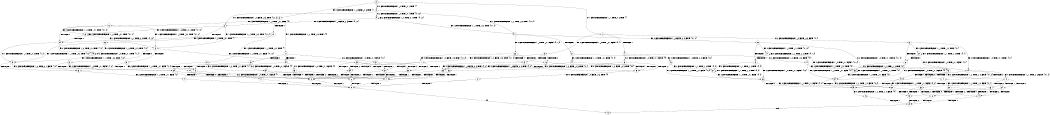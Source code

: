 digraph BCG {
size = "7, 10.5";
center = TRUE;
node [shape = circle];
0 [peripheries = 2];
0 -> 1 [label = "EX !1 !ATOMIC_EXCH_BRANCH (1, +1, TRUE, +0, 2, TRUE) !{}"];
0 -> 2 [label = "EX !2 !ATOMIC_EXCH_BRANCH (1, +0, TRUE, +0, 1, TRUE) !{}"];
0 -> 3 [label = "EX !0 !ATOMIC_EXCH_BRANCH (1, +0, FALSE, +0, 3, TRUE) !{}"];
1 -> 4 [label = "TERMINATE !1"];
1 -> 5 [label = "EX !2 !ATOMIC_EXCH_BRANCH (1, +0, TRUE, +0, 1, FALSE) !{0, 1}"];
1 -> 6 [label = "EX !0 !ATOMIC_EXCH_BRANCH (1, +0, FALSE, +0, 3, FALSE) !{0, 1}"];
2 -> 7 [label = "EX !1 !ATOMIC_EXCH_BRANCH (1, +1, TRUE, +0, 2, TRUE) !{0, 1, 2}"];
2 -> 8 [label = "EX !0 !ATOMIC_EXCH_BRANCH (1, +0, FALSE, +0, 3, TRUE) !{0, 1, 2}"];
2 -> 9 [label = "EX !2 !ATOMIC_EXCH_BRANCH (1, +0, TRUE, +0, 1, TRUE) !{0, 1, 2}"];
3 -> 10 [label = "TERMINATE !0"];
3 -> 11 [label = "EX !1 !ATOMIC_EXCH_BRANCH (1, +1, TRUE, +0, 2, TRUE) !{0}"];
3 -> 12 [label = "EX !2 !ATOMIC_EXCH_BRANCH (1, +0, TRUE, +0, 1, TRUE) !{0}"];
4 -> 13 [label = "EX !2 !ATOMIC_EXCH_BRANCH (1, +0, TRUE, +0, 1, FALSE) !{0}"];
4 -> 14 [label = "EX !0 !ATOMIC_EXCH_BRANCH (1, +0, FALSE, +0, 3, FALSE) !{0}"];
5 -> 15 [label = "TERMINATE !1"];
5 -> 16 [label = "TERMINATE !2"];
5 -> 17 [label = "EX !0 !ATOMIC_EXCH_BRANCH (1, +0, FALSE, +0, 3, TRUE) !{0, 1, 2}"];
6 -> 18 [label = "TERMINATE !1"];
6 -> 19 [label = "EX !2 !ATOMIC_EXCH_BRANCH (1, +0, TRUE, +0, 1, FALSE) !{0, 1}"];
6 -> 20 [label = "EX !0 !ATOMIC_EXCH_BRANCH (1, +1, TRUE, +1, 2, TRUE) !{0, 1}"];
7 -> 21 [label = "TERMINATE !1"];
7 -> 22 [label = "EX !0 !ATOMIC_EXCH_BRANCH (1, +0, FALSE, +0, 3, FALSE) !{0, 1, 2}"];
7 -> 23 [label = "EX !2 !ATOMIC_EXCH_BRANCH (1, +0, TRUE, +0, 1, FALSE) !{0, 1, 2}"];
8 -> 24 [label = "TERMINATE !0"];
8 -> 25 [label = "EX !1 !ATOMIC_EXCH_BRANCH (1, +1, TRUE, +0, 2, TRUE) !{0, 1, 2}"];
8 -> 26 [label = "EX !2 !ATOMIC_EXCH_BRANCH (1, +0, TRUE, +0, 1, TRUE) !{0, 1, 2}"];
9 -> 7 [label = "EX !1 !ATOMIC_EXCH_BRANCH (1, +1, TRUE, +0, 2, TRUE) !{0, 1, 2}"];
9 -> 8 [label = "EX !0 !ATOMIC_EXCH_BRANCH (1, +0, FALSE, +0, 3, TRUE) !{0, 1, 2}"];
9 -> 9 [label = "EX !2 !ATOMIC_EXCH_BRANCH (1, +0, TRUE, +0, 1, TRUE) !{0, 1, 2}"];
10 -> 27 [label = "EX !1 !ATOMIC_EXCH_BRANCH (1, +1, TRUE, +0, 2, TRUE) !{}"];
10 -> 28 [label = "EX !2 !ATOMIC_EXCH_BRANCH (1, +0, TRUE, +0, 1, TRUE) !{}"];
11 -> 29 [label = "TERMINATE !1"];
11 -> 30 [label = "TERMINATE !0"];
11 -> 31 [label = "EX !2 !ATOMIC_EXCH_BRANCH (1, +0, TRUE, +0, 1, FALSE) !{0, 1}"];
12 -> 24 [label = "TERMINATE !0"];
12 -> 25 [label = "EX !1 !ATOMIC_EXCH_BRANCH (1, +1, TRUE, +0, 2, TRUE) !{0, 1, 2}"];
12 -> 26 [label = "EX !2 !ATOMIC_EXCH_BRANCH (1, +0, TRUE, +0, 1, TRUE) !{0, 1, 2}"];
13 -> 32 [label = "TERMINATE !2"];
13 -> 33 [label = "EX !0 !ATOMIC_EXCH_BRANCH (1, +0, FALSE, +0, 3, TRUE) !{0, 2}"];
14 -> 34 [label = "EX !2 !ATOMIC_EXCH_BRANCH (1, +0, TRUE, +0, 1, FALSE) !{0}"];
14 -> 35 [label = "EX !0 !ATOMIC_EXCH_BRANCH (1, +1, TRUE, +1, 2, TRUE) !{0}"];
15 -> 32 [label = "TERMINATE !2"];
15 -> 33 [label = "EX !0 !ATOMIC_EXCH_BRANCH (1, +0, FALSE, +0, 3, TRUE) !{0, 2}"];
16 -> 32 [label = "TERMINATE !1"];
16 -> 36 [label = "EX !0 !ATOMIC_EXCH_BRANCH (1, +0, FALSE, +0, 3, TRUE) !{0, 1}"];
17 -> 37 [label = "TERMINATE !1"];
17 -> 38 [label = "TERMINATE !2"];
17 -> 39 [label = "TERMINATE !0"];
18 -> 34 [label = "EX !2 !ATOMIC_EXCH_BRANCH (1, +0, TRUE, +0, 1, FALSE) !{0}"];
18 -> 35 [label = "EX !0 !ATOMIC_EXCH_BRANCH (1, +1, TRUE, +1, 2, TRUE) !{0}"];
19 -> 40 [label = "TERMINATE !1"];
19 -> 41 [label = "TERMINATE !2"];
19 -> 42 [label = "EX !0 !ATOMIC_EXCH_BRANCH (1, +1, TRUE, +1, 2, FALSE) !{0, 1, 2}"];
20 -> 18 [label = "TERMINATE !1"];
20 -> 19 [label = "EX !2 !ATOMIC_EXCH_BRANCH (1, +0, TRUE, +0, 1, FALSE) !{0, 1}"];
20 -> 20 [label = "EX !0 !ATOMIC_EXCH_BRANCH (1, +1, TRUE, +1, 2, TRUE) !{0, 1}"];
21 -> 43 [label = "EX !0 !ATOMIC_EXCH_BRANCH (1, +0, FALSE, +0, 3, FALSE) !{0, 2}"];
21 -> 44 [label = "EX !2 !ATOMIC_EXCH_BRANCH (1, +0, TRUE, +0, 1, FALSE) !{0, 2}"];
22 -> 45 [label = "TERMINATE !1"];
22 -> 46 [label = "EX !2 !ATOMIC_EXCH_BRANCH (1, +0, TRUE, +0, 1, FALSE) !{0, 1, 2}"];
22 -> 47 [label = "EX !0 !ATOMIC_EXCH_BRANCH (1, +1, TRUE, +1, 2, TRUE) !{0, 1, 2}"];
23 -> 15 [label = "TERMINATE !1"];
23 -> 16 [label = "TERMINATE !2"];
23 -> 17 [label = "EX !0 !ATOMIC_EXCH_BRANCH (1, +0, FALSE, +0, 3, TRUE) !{0, 1, 2}"];
24 -> 48 [label = "EX !1 !ATOMIC_EXCH_BRANCH (1, +1, TRUE, +0, 2, TRUE) !{1, 2}"];
24 -> 49 [label = "EX !2 !ATOMIC_EXCH_BRANCH (1, +0, TRUE, +0, 1, TRUE) !{1, 2}"];
25 -> 50 [label = "TERMINATE !1"];
25 -> 51 [label = "TERMINATE !0"];
25 -> 52 [label = "EX !2 !ATOMIC_EXCH_BRANCH (1, +0, TRUE, +0, 1, FALSE) !{0, 1, 2}"];
26 -> 24 [label = "TERMINATE !0"];
26 -> 25 [label = "EX !1 !ATOMIC_EXCH_BRANCH (1, +1, TRUE, +0, 2, TRUE) !{0, 1, 2}"];
26 -> 26 [label = "EX !2 !ATOMIC_EXCH_BRANCH (1, +0, TRUE, +0, 1, TRUE) !{0, 1, 2}"];
27 -> 53 [label = "TERMINATE !1"];
27 -> 54 [label = "EX !2 !ATOMIC_EXCH_BRANCH (1, +0, TRUE, +0, 1, FALSE) !{1}"];
28 -> 48 [label = "EX !1 !ATOMIC_EXCH_BRANCH (1, +1, TRUE, +0, 2, TRUE) !{1, 2}"];
28 -> 49 [label = "EX !2 !ATOMIC_EXCH_BRANCH (1, +0, TRUE, +0, 1, TRUE) !{1, 2}"];
29 -> 53 [label = "TERMINATE !0"];
29 -> 55 [label = "EX !2 !ATOMIC_EXCH_BRANCH (1, +0, TRUE, +0, 1, FALSE) !{0}"];
30 -> 53 [label = "TERMINATE !1"];
30 -> 54 [label = "EX !2 !ATOMIC_EXCH_BRANCH (1, +0, TRUE, +0, 1, FALSE) !{1}"];
31 -> 37 [label = "TERMINATE !1"];
31 -> 38 [label = "TERMINATE !2"];
31 -> 39 [label = "TERMINATE !0"];
32 -> 56 [label = "EX !0 !ATOMIC_EXCH_BRANCH (1, +0, FALSE, +0, 3, TRUE) !{0}"];
33 -> 57 [label = "TERMINATE !2"];
33 -> 58 [label = "TERMINATE !0"];
34 -> 59 [label = "TERMINATE !2"];
34 -> 60 [label = "EX !0 !ATOMIC_EXCH_BRANCH (1, +1, TRUE, +1, 2, FALSE) !{0, 2}"];
35 -> 34 [label = "EX !2 !ATOMIC_EXCH_BRANCH (1, +0, TRUE, +0, 1, FALSE) !{0}"];
35 -> 35 [label = "EX !0 !ATOMIC_EXCH_BRANCH (1, +1, TRUE, +1, 2, TRUE) !{0}"];
36 -> 57 [label = "TERMINATE !1"];
36 -> 61 [label = "TERMINATE !0"];
37 -> 57 [label = "TERMINATE !2"];
37 -> 58 [label = "TERMINATE !0"];
38 -> 57 [label = "TERMINATE !1"];
38 -> 61 [label = "TERMINATE !0"];
39 -> 58 [label = "TERMINATE !1"];
39 -> 61 [label = "TERMINATE !2"];
40 -> 59 [label = "TERMINATE !2"];
40 -> 60 [label = "EX !0 !ATOMIC_EXCH_BRANCH (1, +1, TRUE, +1, 2, FALSE) !{0, 2}"];
41 -> 59 [label = "TERMINATE !1"];
41 -> 62 [label = "EX !0 !ATOMIC_EXCH_BRANCH (1, +1, TRUE, +1, 2, FALSE) !{0, 1}"];
42 -> 63 [label = "TERMINATE !1"];
42 -> 64 [label = "TERMINATE !2"];
42 -> 65 [label = "TERMINATE !0"];
43 -> 66 [label = "EX !2 !ATOMIC_EXCH_BRANCH (1, +0, TRUE, +0, 1, FALSE) !{0, 2}"];
43 -> 67 [label = "EX !0 !ATOMIC_EXCH_BRANCH (1, +1, TRUE, +1, 2, TRUE) !{0, 2}"];
44 -> 32 [label = "TERMINATE !2"];
44 -> 33 [label = "EX !0 !ATOMIC_EXCH_BRANCH (1, +0, FALSE, +0, 3, TRUE) !{0, 2}"];
45 -> 66 [label = "EX !2 !ATOMIC_EXCH_BRANCH (1, +0, TRUE, +0, 1, FALSE) !{0, 2}"];
45 -> 67 [label = "EX !0 !ATOMIC_EXCH_BRANCH (1, +1, TRUE, +1, 2, TRUE) !{0, 2}"];
46 -> 40 [label = "TERMINATE !1"];
46 -> 41 [label = "TERMINATE !2"];
46 -> 42 [label = "EX !0 !ATOMIC_EXCH_BRANCH (1, +1, TRUE, +1, 2, FALSE) !{0, 1, 2}"];
47 -> 45 [label = "TERMINATE !1"];
47 -> 46 [label = "EX !2 !ATOMIC_EXCH_BRANCH (1, +0, TRUE, +0, 1, FALSE) !{0, 1, 2}"];
47 -> 47 [label = "EX !0 !ATOMIC_EXCH_BRANCH (1, +1, TRUE, +1, 2, TRUE) !{0, 1, 2}"];
48 -> 68 [label = "TERMINATE !1"];
48 -> 69 [label = "EX !2 !ATOMIC_EXCH_BRANCH (1, +0, TRUE, +0, 1, FALSE) !{1, 2}"];
49 -> 48 [label = "EX !1 !ATOMIC_EXCH_BRANCH (1, +1, TRUE, +0, 2, TRUE) !{1, 2}"];
49 -> 49 [label = "EX !2 !ATOMIC_EXCH_BRANCH (1, +0, TRUE, +0, 1, TRUE) !{1, 2}"];
50 -> 68 [label = "TERMINATE !0"];
50 -> 70 [label = "EX !2 !ATOMIC_EXCH_BRANCH (1, +0, TRUE, +0, 1, FALSE) !{0, 2}"];
51 -> 68 [label = "TERMINATE !1"];
51 -> 69 [label = "EX !2 !ATOMIC_EXCH_BRANCH (1, +0, TRUE, +0, 1, FALSE) !{1, 2}"];
52 -> 37 [label = "TERMINATE !1"];
52 -> 38 [label = "TERMINATE !2"];
52 -> 39 [label = "TERMINATE !0"];
53 -> 71 [label = "EX !2 !ATOMIC_EXCH_BRANCH (1, +0, TRUE, +0, 1, FALSE) !{}"];
54 -> 58 [label = "TERMINATE !1"];
54 -> 61 [label = "TERMINATE !2"];
55 -> 57 [label = "TERMINATE !2"];
55 -> 58 [label = "TERMINATE !0"];
56 -> 72 [label = "TERMINATE !0"];
57 -> 72 [label = "TERMINATE !0"];
58 -> 72 [label = "TERMINATE !2"];
59 -> 73 [label = "EX !0 !ATOMIC_EXCH_BRANCH (1, +1, TRUE, +1, 2, FALSE) !{0}"];
60 -> 74 [label = "TERMINATE !2"];
60 -> 75 [label = "TERMINATE !0"];
61 -> 72 [label = "TERMINATE !1"];
62 -> 74 [label = "TERMINATE !1"];
62 -> 76 [label = "TERMINATE !0"];
63 -> 74 [label = "TERMINATE !2"];
63 -> 75 [label = "TERMINATE !0"];
64 -> 74 [label = "TERMINATE !1"];
64 -> 76 [label = "TERMINATE !0"];
65 -> 75 [label = "TERMINATE !1"];
65 -> 76 [label = "TERMINATE !2"];
66 -> 59 [label = "TERMINATE !2"];
66 -> 60 [label = "EX !0 !ATOMIC_EXCH_BRANCH (1, +1, TRUE, +1, 2, FALSE) !{0, 2}"];
67 -> 66 [label = "EX !2 !ATOMIC_EXCH_BRANCH (1, +0, TRUE, +0, 1, FALSE) !{0, 2}"];
67 -> 67 [label = "EX !0 !ATOMIC_EXCH_BRANCH (1, +1, TRUE, +1, 2, TRUE) !{0, 2}"];
68 -> 77 [label = "EX !2 !ATOMIC_EXCH_BRANCH (1, +0, TRUE, +0, 1, FALSE) !{2}"];
69 -> 58 [label = "TERMINATE !1"];
69 -> 61 [label = "TERMINATE !2"];
70 -> 57 [label = "TERMINATE !2"];
70 -> 58 [label = "TERMINATE !0"];
71 -> 72 [label = "TERMINATE !2"];
72 -> 78 [label = "exit"];
73 -> 79 [label = "TERMINATE !0"];
74 -> 79 [label = "TERMINATE !0"];
75 -> 79 [label = "TERMINATE !2"];
76 -> 79 [label = "TERMINATE !1"];
77 -> 72 [label = "TERMINATE !2"];
79 -> 78 [label = "exit"];
}
